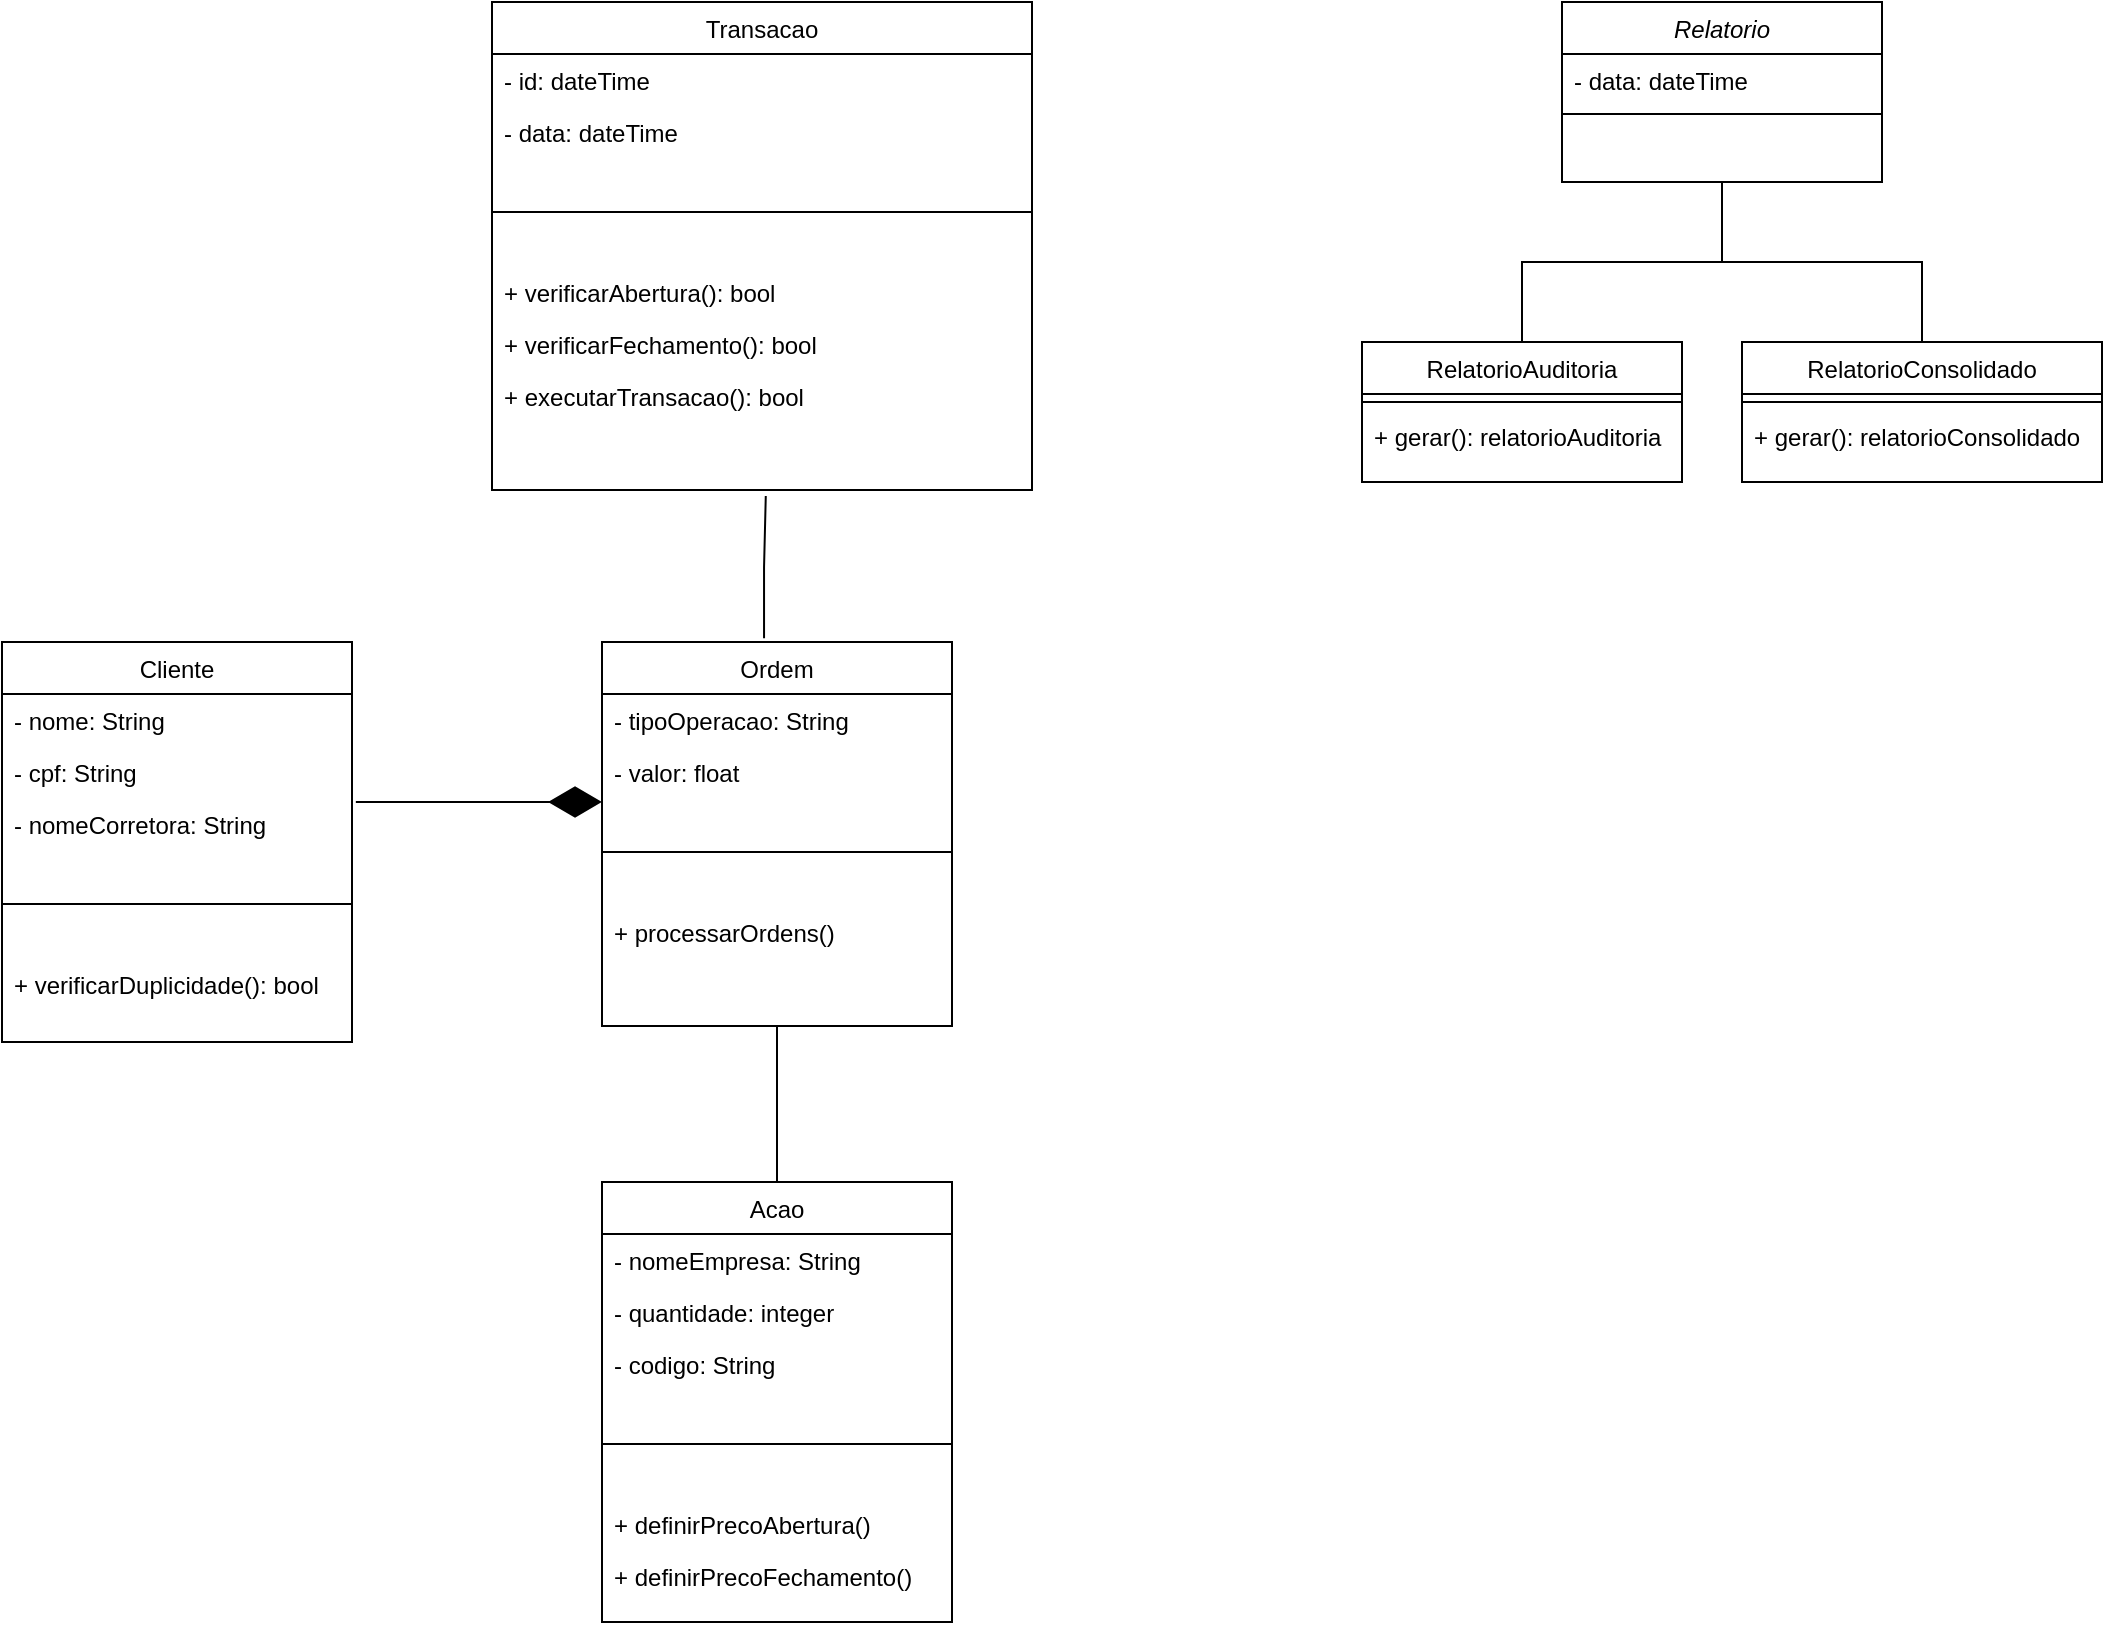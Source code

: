 <mxfile version="18.2.1" type="device"><diagram id="C5RBs43oDa-KdzZeNtuy" name="Page-1"><mxGraphModel dx="1382" dy="795" grid="1" gridSize="10" guides="1" tooltips="1" connect="1" arrows="1" fold="1" page="1" pageScale="1" pageWidth="1920" pageHeight="1200" math="0" shadow="0"><root><mxCell id="WIyWlLk6GJQsqaUBKTNV-0"/><mxCell id="WIyWlLk6GJQsqaUBKTNV-1" parent="WIyWlLk6GJQsqaUBKTNV-0"/><mxCell id="zkfFHV4jXpPFQw0GAbJ--0" value="Relatorio" style="swimlane;fontStyle=2;align=center;verticalAlign=top;childLayout=stackLayout;horizontal=1;startSize=26;horizontalStack=0;resizeParent=1;resizeLast=0;collapsible=1;marginBottom=0;rounded=0;shadow=0;strokeWidth=1;" parent="WIyWlLk6GJQsqaUBKTNV-1" vertex="1"><mxGeometry x="1050" y="40" width="160" height="90" as="geometry"><mxRectangle x="230" y="140" width="160" height="26" as="alternateBounds"/></mxGeometry></mxCell><mxCell id="zkfFHV4jXpPFQw0GAbJ--3" value="- data: dateTime" style="text;align=left;verticalAlign=top;spacingLeft=4;spacingRight=4;overflow=hidden;rotatable=0;points=[[0,0.5],[1,0.5]];portConstraint=eastwest;rounded=0;shadow=0;html=0;" parent="zkfFHV4jXpPFQw0GAbJ--0" vertex="1"><mxGeometry y="26" width="160" height="26" as="geometry"/></mxCell><mxCell id="zkfFHV4jXpPFQw0GAbJ--4" value="" style="line;html=1;strokeWidth=1;align=left;verticalAlign=middle;spacingTop=-1;spacingLeft=3;spacingRight=3;rotatable=0;labelPosition=right;points=[];portConstraint=eastwest;" parent="zkfFHV4jXpPFQw0GAbJ--0" vertex="1"><mxGeometry y="52" width="160" height="8" as="geometry"/></mxCell><mxCell id="zkfFHV4jXpPFQw0GAbJ--6" value="RelatorioAuditoria" style="swimlane;fontStyle=0;align=center;verticalAlign=top;childLayout=stackLayout;horizontal=1;startSize=26;horizontalStack=0;resizeParent=1;resizeLast=0;collapsible=1;marginBottom=0;rounded=0;shadow=0;strokeWidth=1;" parent="WIyWlLk6GJQsqaUBKTNV-1" vertex="1"><mxGeometry x="950" y="210" width="160" height="70" as="geometry"><mxRectangle x="130" y="380" width="160" height="26" as="alternateBounds"/></mxGeometry></mxCell><mxCell id="zkfFHV4jXpPFQw0GAbJ--9" value="" style="line;html=1;strokeWidth=1;align=left;verticalAlign=middle;spacingTop=-1;spacingLeft=3;spacingRight=3;rotatable=0;labelPosition=right;points=[];portConstraint=eastwest;" parent="zkfFHV4jXpPFQw0GAbJ--6" vertex="1"><mxGeometry y="26" width="160" height="8" as="geometry"/></mxCell><mxCell id="zkfFHV4jXpPFQw0GAbJ--11" value="+ gerar(): relatorioAuditoria" style="text;align=left;verticalAlign=top;spacingLeft=4;spacingRight=4;overflow=hidden;rotatable=0;points=[[0,0.5],[1,0.5]];portConstraint=eastwest;" parent="zkfFHV4jXpPFQw0GAbJ--6" vertex="1"><mxGeometry y="34" width="160" height="26" as="geometry"/></mxCell><mxCell id="zkfFHV4jXpPFQw0GAbJ--12" value="" style="endArrow=none;endSize=10;endFill=0;shadow=0;strokeWidth=1;rounded=0;edgeStyle=elbowEdgeStyle;elbow=vertical;" parent="WIyWlLk6GJQsqaUBKTNV-1" source="zkfFHV4jXpPFQw0GAbJ--6" target="zkfFHV4jXpPFQw0GAbJ--0" edge="1"><mxGeometry width="160" relative="1" as="geometry"><mxPoint x="1030" y="123" as="sourcePoint"/><mxPoint x="1030" y="123" as="targetPoint"/></mxGeometry></mxCell><mxCell id="zkfFHV4jXpPFQw0GAbJ--13" value="RelatorioConsolidado" style="swimlane;fontStyle=0;align=center;verticalAlign=top;childLayout=stackLayout;horizontal=1;startSize=26;horizontalStack=0;resizeParent=1;resizeLast=0;collapsible=1;marginBottom=0;rounded=0;shadow=0;strokeWidth=1;" parent="WIyWlLk6GJQsqaUBKTNV-1" vertex="1"><mxGeometry x="1140" y="210" width="180" height="70" as="geometry"><mxRectangle x="340" y="380" width="170" height="26" as="alternateBounds"/></mxGeometry></mxCell><mxCell id="zkfFHV4jXpPFQw0GAbJ--15" value="" style="line;html=1;strokeWidth=1;align=left;verticalAlign=middle;spacingTop=-1;spacingLeft=3;spacingRight=3;rotatable=0;labelPosition=right;points=[];portConstraint=eastwest;" parent="zkfFHV4jXpPFQw0GAbJ--13" vertex="1"><mxGeometry y="26" width="180" height="8" as="geometry"/></mxCell><mxCell id="bcy7xY6kVQwOa64BKdkR-0" value="+ gerar(): relatorioConsolidado" style="text;align=left;verticalAlign=top;spacingLeft=4;spacingRight=4;overflow=hidden;rotatable=0;points=[[0,0.5],[1,0.5]];portConstraint=eastwest;" parent="zkfFHV4jXpPFQw0GAbJ--13" vertex="1"><mxGeometry y="34" width="180" height="26" as="geometry"/></mxCell><mxCell id="zkfFHV4jXpPFQw0GAbJ--16" value="" style="endArrow=none;endSize=10;endFill=0;shadow=0;strokeWidth=1;rounded=0;edgeStyle=elbowEdgeStyle;elbow=vertical;" parent="WIyWlLk6GJQsqaUBKTNV-1" source="zkfFHV4jXpPFQw0GAbJ--13" target="zkfFHV4jXpPFQw0GAbJ--0" edge="1"><mxGeometry width="160" relative="1" as="geometry"><mxPoint x="1040" y="293" as="sourcePoint"/><mxPoint x="1140" y="191" as="targetPoint"/></mxGeometry></mxCell><mxCell id="bcy7xY6kVQwOa64BKdkR-1" value="Transacao" style="swimlane;fontStyle=0;align=center;verticalAlign=top;childLayout=stackLayout;horizontal=1;startSize=26;horizontalStack=0;resizeParent=1;resizeLast=0;collapsible=1;marginBottom=0;rounded=0;shadow=0;strokeWidth=1;" parent="WIyWlLk6GJQsqaUBKTNV-1" vertex="1"><mxGeometry x="515" y="40" width="270" height="244" as="geometry"><mxRectangle x="550" y="140" width="160" height="26" as="alternateBounds"/></mxGeometry></mxCell><mxCell id="bcy7xY6kVQwOa64BKdkR-71" value="- id: dateTime" style="text;align=left;verticalAlign=top;spacingLeft=4;spacingRight=4;overflow=hidden;rotatable=0;points=[[0,0.5],[1,0.5]];portConstraint=eastwest;rounded=0;shadow=0;html=0;" parent="bcy7xY6kVQwOa64BKdkR-1" vertex="1"><mxGeometry y="26" width="270" height="26" as="geometry"/></mxCell><mxCell id="bcy7xY6kVQwOa64BKdkR-72" value="- data: dateTime" style="text;align=left;verticalAlign=top;spacingLeft=4;spacingRight=4;overflow=hidden;rotatable=0;points=[[0,0.5],[1,0.5]];portConstraint=eastwest;rounded=0;shadow=0;html=0;" parent="bcy7xY6kVQwOa64BKdkR-1" vertex="1"><mxGeometry y="52" width="270" height="26" as="geometry"/></mxCell><mxCell id="bcy7xY6kVQwOa64BKdkR-7" value="" style="line;html=1;strokeWidth=1;align=left;verticalAlign=middle;spacingTop=-1;spacingLeft=3;spacingRight=3;rotatable=0;labelPosition=right;points=[];portConstraint=eastwest;" parent="bcy7xY6kVQwOa64BKdkR-1" vertex="1"><mxGeometry y="78" width="270" height="54" as="geometry"/></mxCell><mxCell id="bcy7xY6kVQwOa64BKdkR-69" value="+ verificarAbertura(): bool" style="text;align=left;verticalAlign=top;spacingLeft=4;spacingRight=4;overflow=hidden;rotatable=0;points=[[0,0.5],[1,0.5]];portConstraint=eastwest;" parent="bcy7xY6kVQwOa64BKdkR-1" vertex="1"><mxGeometry y="132" width="270" height="26" as="geometry"/></mxCell><mxCell id="bcy7xY6kVQwOa64BKdkR-70" value="+ verificarFechamento(): bool" style="text;align=left;verticalAlign=top;spacingLeft=4;spacingRight=4;overflow=hidden;rotatable=0;points=[[0,0.5],[1,0.5]];portConstraint=eastwest;" parent="bcy7xY6kVQwOa64BKdkR-1" vertex="1"><mxGeometry y="158" width="270" height="26" as="geometry"/></mxCell><mxCell id="bcy7xY6kVQwOa64BKdkR-66" value="+ executarTransacao(): bool" style="text;align=left;verticalAlign=top;spacingLeft=4;spacingRight=4;overflow=hidden;rotatable=0;points=[[0,0.5],[1,0.5]];portConstraint=eastwest;" parent="bcy7xY6kVQwOa64BKdkR-1" vertex="1"><mxGeometry y="184" width="270" height="60" as="geometry"/></mxCell><mxCell id="bcy7xY6kVQwOa64BKdkR-29" value="Ordem" style="swimlane;fontStyle=0;align=center;verticalAlign=top;childLayout=stackLayout;horizontal=1;startSize=26;horizontalStack=0;resizeParent=1;resizeLast=0;collapsible=1;marginBottom=0;rounded=0;shadow=0;strokeWidth=1;" parent="WIyWlLk6GJQsqaUBKTNV-1" vertex="1"><mxGeometry x="570" y="360" width="175" height="192" as="geometry"><mxRectangle x="550" y="140" width="160" height="26" as="alternateBounds"/></mxGeometry></mxCell><mxCell id="bcy7xY6kVQwOa64BKdkR-32" value="- tipoOperacao: String" style="text;align=left;verticalAlign=top;spacingLeft=4;spacingRight=4;overflow=hidden;rotatable=0;points=[[0,0.5],[1,0.5]];portConstraint=eastwest;rounded=0;shadow=0;html=0;" parent="bcy7xY6kVQwOa64BKdkR-29" vertex="1"><mxGeometry y="26" width="175" height="26" as="geometry"/></mxCell><mxCell id="bcy7xY6kVQwOa64BKdkR-33" value="- valor: float" style="text;align=left;verticalAlign=top;spacingLeft=4;spacingRight=4;overflow=hidden;rotatable=0;points=[[0,0.5],[1,0.5]];portConstraint=eastwest;rounded=0;shadow=0;html=0;" parent="bcy7xY6kVQwOa64BKdkR-29" vertex="1"><mxGeometry y="52" width="175" height="26" as="geometry"/></mxCell><mxCell id="bcy7xY6kVQwOa64BKdkR-30" value="" style="line;html=1;strokeWidth=1;align=left;verticalAlign=middle;spacingTop=-1;spacingLeft=3;spacingRight=3;rotatable=0;labelPosition=right;points=[];portConstraint=eastwest;" parent="bcy7xY6kVQwOa64BKdkR-29" vertex="1"><mxGeometry y="78" width="175" height="54" as="geometry"/></mxCell><mxCell id="bcy7xY6kVQwOa64BKdkR-81" value="+ processarOrdens()" style="text;align=left;verticalAlign=top;spacingLeft=4;spacingRight=4;overflow=hidden;rotatable=0;points=[[0,0.5],[1,0.5]];portConstraint=eastwest;" parent="bcy7xY6kVQwOa64BKdkR-29" vertex="1"><mxGeometry y="132" width="175" height="60" as="geometry"/></mxCell><mxCell id="bcy7xY6kVQwOa64BKdkR-38" value="Acao" style="swimlane;fontStyle=0;align=center;verticalAlign=top;childLayout=stackLayout;horizontal=1;startSize=26;horizontalStack=0;resizeParent=1;resizeLast=0;collapsible=1;marginBottom=0;rounded=0;shadow=0;strokeWidth=1;" parent="WIyWlLk6GJQsqaUBKTNV-1" vertex="1"><mxGeometry x="570" y="630" width="175" height="220" as="geometry"><mxRectangle x="550" y="140" width="160" height="26" as="alternateBounds"/></mxGeometry></mxCell><mxCell id="bcy7xY6kVQwOa64BKdkR-41" value="- nomeEmpresa: String " style="text;align=left;verticalAlign=top;spacingLeft=4;spacingRight=4;overflow=hidden;rotatable=0;points=[[0,0.5],[1,0.5]];portConstraint=eastwest;rounded=0;shadow=0;html=0;" parent="bcy7xY6kVQwOa64BKdkR-38" vertex="1"><mxGeometry y="26" width="175" height="26" as="geometry"/></mxCell><mxCell id="bcy7xY6kVQwOa64BKdkR-78" value="- quantidade: integer " style="text;align=left;verticalAlign=top;spacingLeft=4;spacingRight=4;overflow=hidden;rotatable=0;points=[[0,0.5],[1,0.5]];portConstraint=eastwest;rounded=0;shadow=0;html=0;" parent="bcy7xY6kVQwOa64BKdkR-38" vertex="1"><mxGeometry y="52" width="175" height="26" as="geometry"/></mxCell><mxCell id="bcy7xY6kVQwOa64BKdkR-42" value="- codigo: String" style="text;align=left;verticalAlign=top;spacingLeft=4;spacingRight=4;overflow=hidden;rotatable=0;points=[[0,0.5],[1,0.5]];portConstraint=eastwest;rounded=0;shadow=0;html=0;" parent="bcy7xY6kVQwOa64BKdkR-38" vertex="1"><mxGeometry y="78" width="175" height="26" as="geometry"/></mxCell><mxCell id="bcy7xY6kVQwOa64BKdkR-43" value="" style="line;html=1;strokeWidth=1;align=left;verticalAlign=middle;spacingTop=-1;spacingLeft=3;spacingRight=3;rotatable=0;labelPosition=right;points=[];portConstraint=eastwest;" parent="bcy7xY6kVQwOa64BKdkR-38" vertex="1"><mxGeometry y="104" width="175" height="54" as="geometry"/></mxCell><mxCell id="bcy7xY6kVQwOa64BKdkR-83" value="+ definirPrecoAbertura()" style="text;align=left;verticalAlign=top;spacingLeft=4;spacingRight=4;overflow=hidden;rotatable=0;points=[[0,0.5],[1,0.5]];portConstraint=eastwest;" parent="bcy7xY6kVQwOa64BKdkR-38" vertex="1"><mxGeometry y="158" width="175" height="26" as="geometry"/></mxCell><mxCell id="bcy7xY6kVQwOa64BKdkR-84" value="+ definirPrecoFechamento()" style="text;align=left;verticalAlign=top;spacingLeft=4;spacingRight=4;overflow=hidden;rotatable=0;points=[[0,0.5],[1,0.5]];portConstraint=eastwest;" parent="bcy7xY6kVQwOa64BKdkR-38" vertex="1"><mxGeometry y="184" width="175" height="26" as="geometry"/></mxCell><mxCell id="bcy7xY6kVQwOa64BKdkR-62" value="Cliente" style="swimlane;fontStyle=0;align=center;verticalAlign=top;childLayout=stackLayout;horizontal=1;startSize=26;horizontalStack=0;resizeParent=1;resizeLast=0;collapsible=1;marginBottom=0;rounded=0;shadow=0;strokeWidth=1;" parent="WIyWlLk6GJQsqaUBKTNV-1" vertex="1"><mxGeometry x="270" y="360" width="175" height="200" as="geometry"><mxRectangle x="550" y="140" width="160" height="26" as="alternateBounds"/></mxGeometry></mxCell><mxCell id="bcy7xY6kVQwOa64BKdkR-73" value="- nome: String " style="text;align=left;verticalAlign=top;spacingLeft=4;spacingRight=4;overflow=hidden;rotatable=0;points=[[0,0.5],[1,0.5]];portConstraint=eastwest;rounded=0;shadow=0;html=0;" parent="bcy7xY6kVQwOa64BKdkR-62" vertex="1"><mxGeometry y="26" width="175" height="26" as="geometry"/></mxCell><mxCell id="bcy7xY6kVQwOa64BKdkR-75" value="- cpf: String " style="text;align=left;verticalAlign=top;spacingLeft=4;spacingRight=4;overflow=hidden;rotatable=0;points=[[0,0.5],[1,0.5]];portConstraint=eastwest;rounded=0;shadow=0;html=0;" parent="bcy7xY6kVQwOa64BKdkR-62" vertex="1"><mxGeometry y="52" width="175" height="26" as="geometry"/></mxCell><mxCell id="bcy7xY6kVQwOa64BKdkR-63" value="- nomeCorretora: String " style="text;align=left;verticalAlign=top;spacingLeft=4;spacingRight=4;overflow=hidden;rotatable=0;points=[[0,0.5],[1,0.5]];portConstraint=eastwest;rounded=0;shadow=0;html=0;" parent="bcy7xY6kVQwOa64BKdkR-62" vertex="1"><mxGeometry y="78" width="175" height="26" as="geometry"/></mxCell><mxCell id="bcy7xY6kVQwOa64BKdkR-65" value="" style="line;html=1;strokeWidth=1;align=left;verticalAlign=middle;spacingTop=-1;spacingLeft=3;spacingRight=3;rotatable=0;labelPosition=right;points=[];portConstraint=eastwest;" parent="bcy7xY6kVQwOa64BKdkR-62" vertex="1"><mxGeometry y="104" width="175" height="54" as="geometry"/></mxCell><mxCell id="bcy7xY6kVQwOa64BKdkR-67" value="+ verificarDuplicidade(): bool" style="text;align=left;verticalAlign=top;spacingLeft=4;spacingRight=4;overflow=hidden;rotatable=0;points=[[0,0.5],[1,0.5]];portConstraint=eastwest;" parent="bcy7xY6kVQwOa64BKdkR-62" vertex="1"><mxGeometry y="158" width="175" height="26" as="geometry"/></mxCell><mxCell id="bcy7xY6kVQwOa64BKdkR-77" value="" style="endArrow=none;endSize=10;endFill=0;shadow=0;strokeWidth=1;rounded=0;edgeStyle=elbowEdgeStyle;elbow=vertical;entryX=0.507;entryY=1.05;entryDx=0;entryDy=0;entryPerimeter=0;exitX=0.463;exitY=-0.01;exitDx=0;exitDy=0;exitPerimeter=0;" parent="WIyWlLk6GJQsqaUBKTNV-1" source="bcy7xY6kVQwOa64BKdkR-29" target="bcy7xY6kVQwOa64BKdkR-66" edge="1"><mxGeometry width="160" relative="1" as="geometry"><mxPoint x="345" y="300" as="sourcePoint"/><mxPoint x="445" y="220" as="targetPoint"/></mxGeometry></mxCell><mxCell id="bcy7xY6kVQwOa64BKdkR-79" value="" style="endArrow=none;html=1;rounded=0;entryX=0.5;entryY=1;entryDx=0;entryDy=0;exitX=0.5;exitY=0;exitDx=0;exitDy=0;" parent="WIyWlLk6GJQsqaUBKTNV-1" source="bcy7xY6kVQwOa64BKdkR-38" target="bcy7xY6kVQwOa64BKdkR-29" edge="1"><mxGeometry width="50" height="50" relative="1" as="geometry"><mxPoint x="345" y="465" as="sourcePoint"/><mxPoint x="425" y="510" as="targetPoint"/></mxGeometry></mxCell><mxCell id="UF1QIt6oV768J9cf5aNp-1" value="" style="endArrow=diamondThin;endFill=1;endSize=24;html=1;rounded=0;entryX=0;entryY=1.077;entryDx=0;entryDy=0;entryPerimeter=0;exitX=1.011;exitY=0.077;exitDx=0;exitDy=0;exitPerimeter=0;" edge="1" parent="WIyWlLk6GJQsqaUBKTNV-1" source="bcy7xY6kVQwOa64BKdkR-63" target="bcy7xY6kVQwOa64BKdkR-33"><mxGeometry width="160" relative="1" as="geometry"><mxPoint x="620" y="410" as="sourcePoint"/><mxPoint x="780" y="410" as="targetPoint"/></mxGeometry></mxCell></root></mxGraphModel></diagram></mxfile>